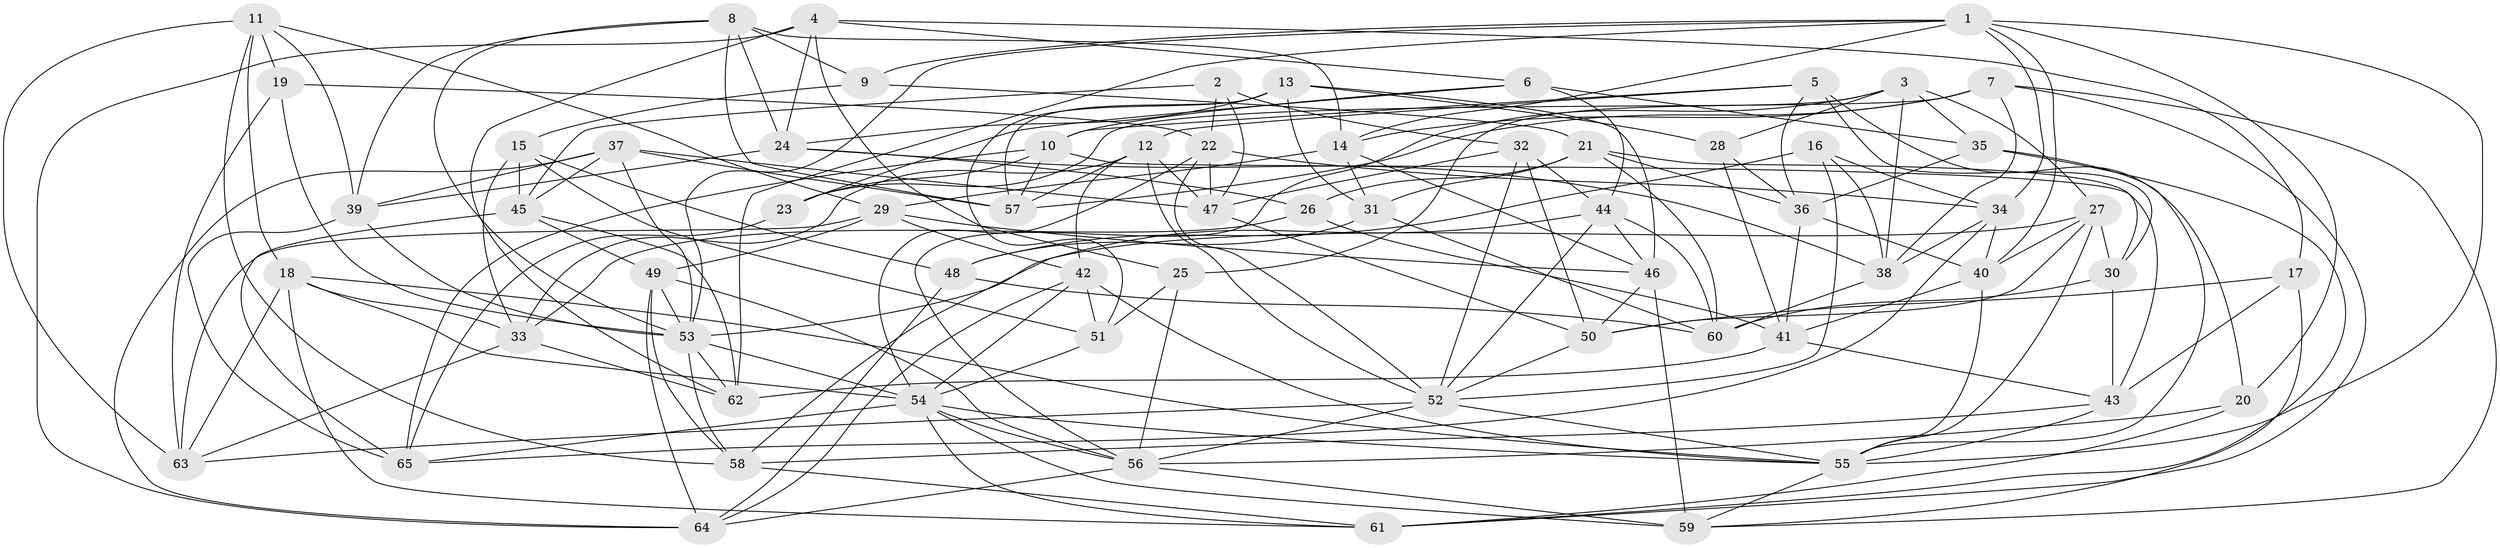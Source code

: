 // original degree distribution, {4: 1.0}
// Generated by graph-tools (version 1.1) at 2025/26/03/09/25 03:26:55]
// undirected, 65 vertices, 190 edges
graph export_dot {
graph [start="1"]
  node [color=gray90,style=filled];
  1;
  2;
  3;
  4;
  5;
  6;
  7;
  8;
  9;
  10;
  11;
  12;
  13;
  14;
  15;
  16;
  17;
  18;
  19;
  20;
  21;
  22;
  23;
  24;
  25;
  26;
  27;
  28;
  29;
  30;
  31;
  32;
  33;
  34;
  35;
  36;
  37;
  38;
  39;
  40;
  41;
  42;
  43;
  44;
  45;
  46;
  47;
  48;
  49;
  50;
  51;
  52;
  53;
  54;
  55;
  56;
  57;
  58;
  59;
  60;
  61;
  62;
  63;
  64;
  65;
  1 -- 9 [weight=1.0];
  1 -- 14 [weight=1.0];
  1 -- 20 [weight=1.0];
  1 -- 34 [weight=1.0];
  1 -- 40 [weight=1.0];
  1 -- 53 [weight=1.0];
  1 -- 55 [weight=1.0];
  1 -- 62 [weight=1.0];
  2 -- 22 [weight=1.0];
  2 -- 32 [weight=1.0];
  2 -- 45 [weight=1.0];
  2 -- 47 [weight=1.0];
  3 -- 25 [weight=1.0];
  3 -- 27 [weight=1.0];
  3 -- 28 [weight=1.0];
  3 -- 35 [weight=1.0];
  3 -- 38 [weight=1.0];
  3 -- 56 [weight=1.0];
  4 -- 6 [weight=1.0];
  4 -- 17 [weight=1.0];
  4 -- 24 [weight=1.0];
  4 -- 25 [weight=1.0];
  4 -- 62 [weight=1.0];
  4 -- 64 [weight=1.0];
  5 -- 10 [weight=1.0];
  5 -- 12 [weight=1.0];
  5 -- 20 [weight=1.0];
  5 -- 30 [weight=2.0];
  5 -- 36 [weight=1.0];
  6 -- 10 [weight=1.0];
  6 -- 23 [weight=1.0];
  6 -- 35 [weight=2.0];
  6 -- 44 [weight=1.0];
  7 -- 14 [weight=1.0];
  7 -- 23 [weight=1.0];
  7 -- 38 [weight=1.0];
  7 -- 57 [weight=1.0];
  7 -- 59 [weight=1.0];
  7 -- 61 [weight=1.0];
  8 -- 9 [weight=1.0];
  8 -- 14 [weight=1.0];
  8 -- 24 [weight=1.0];
  8 -- 39 [weight=1.0];
  8 -- 53 [weight=1.0];
  8 -- 57 [weight=1.0];
  9 -- 15 [weight=1.0];
  9 -- 21 [weight=1.0];
  10 -- 23 [weight=1.0];
  10 -- 43 [weight=1.0];
  10 -- 57 [weight=1.0];
  10 -- 65 [weight=1.0];
  11 -- 18 [weight=1.0];
  11 -- 19 [weight=1.0];
  11 -- 29 [weight=1.0];
  11 -- 39 [weight=1.0];
  11 -- 58 [weight=1.0];
  11 -- 63 [weight=1.0];
  12 -- 33 [weight=1.0];
  12 -- 42 [weight=1.0];
  12 -- 47 [weight=1.0];
  12 -- 52 [weight=1.0];
  12 -- 57 [weight=1.0];
  13 -- 24 [weight=1.0];
  13 -- 28 [weight=1.0];
  13 -- 31 [weight=1.0];
  13 -- 46 [weight=1.0];
  13 -- 51 [weight=1.0];
  13 -- 57 [weight=1.0];
  14 -- 29 [weight=1.0];
  14 -- 31 [weight=1.0];
  14 -- 46 [weight=1.0];
  15 -- 33 [weight=1.0];
  15 -- 45 [weight=1.0];
  15 -- 48 [weight=1.0];
  15 -- 51 [weight=2.0];
  16 -- 34 [weight=1.0];
  16 -- 38 [weight=1.0];
  16 -- 48 [weight=1.0];
  16 -- 52 [weight=1.0];
  17 -- 43 [weight=1.0];
  17 -- 50 [weight=1.0];
  17 -- 59 [weight=1.0];
  18 -- 33 [weight=1.0];
  18 -- 54 [weight=1.0];
  18 -- 55 [weight=1.0];
  18 -- 61 [weight=1.0];
  18 -- 63 [weight=1.0];
  19 -- 22 [weight=1.0];
  19 -- 53 [weight=1.0];
  19 -- 63 [weight=1.0];
  20 -- 56 [weight=1.0];
  20 -- 61 [weight=1.0];
  21 -- 26 [weight=1.0];
  21 -- 30 [weight=1.0];
  21 -- 31 [weight=1.0];
  21 -- 36 [weight=1.0];
  21 -- 60 [weight=1.0];
  22 -- 34 [weight=1.0];
  22 -- 47 [weight=1.0];
  22 -- 52 [weight=1.0];
  22 -- 54 [weight=1.0];
  23 -- 65 [weight=1.0];
  24 -- 26 [weight=1.0];
  24 -- 38 [weight=1.0];
  24 -- 39 [weight=1.0];
  25 -- 51 [weight=1.0];
  25 -- 56 [weight=1.0];
  26 -- 33 [weight=1.0];
  26 -- 41 [weight=1.0];
  27 -- 30 [weight=1.0];
  27 -- 40 [weight=1.0];
  27 -- 50 [weight=1.0];
  27 -- 53 [weight=1.0];
  27 -- 55 [weight=1.0];
  28 -- 36 [weight=1.0];
  28 -- 41 [weight=1.0];
  29 -- 42 [weight=1.0];
  29 -- 46 [weight=1.0];
  29 -- 49 [weight=1.0];
  29 -- 63 [weight=1.0];
  30 -- 43 [weight=1.0];
  30 -- 60 [weight=1.0];
  31 -- 48 [weight=2.0];
  31 -- 60 [weight=1.0];
  32 -- 44 [weight=1.0];
  32 -- 47 [weight=1.0];
  32 -- 50 [weight=1.0];
  32 -- 52 [weight=2.0];
  33 -- 62 [weight=1.0];
  33 -- 63 [weight=1.0];
  34 -- 38 [weight=1.0];
  34 -- 40 [weight=1.0];
  34 -- 65 [weight=1.0];
  35 -- 36 [weight=1.0];
  35 -- 55 [weight=1.0];
  35 -- 61 [weight=1.0];
  36 -- 40 [weight=1.0];
  36 -- 41 [weight=1.0];
  37 -- 39 [weight=1.0];
  37 -- 45 [weight=1.0];
  37 -- 47 [weight=1.0];
  37 -- 53 [weight=1.0];
  37 -- 57 [weight=1.0];
  37 -- 64 [weight=1.0];
  38 -- 60 [weight=1.0];
  39 -- 53 [weight=1.0];
  39 -- 65 [weight=1.0];
  40 -- 41 [weight=1.0];
  40 -- 55 [weight=1.0];
  41 -- 43 [weight=1.0];
  41 -- 62 [weight=1.0];
  42 -- 51 [weight=1.0];
  42 -- 54 [weight=1.0];
  42 -- 55 [weight=1.0];
  42 -- 64 [weight=1.0];
  43 -- 55 [weight=1.0];
  43 -- 58 [weight=1.0];
  44 -- 46 [weight=1.0];
  44 -- 52 [weight=1.0];
  44 -- 58 [weight=1.0];
  44 -- 60 [weight=1.0];
  45 -- 49 [weight=1.0];
  45 -- 62 [weight=1.0];
  45 -- 65 [weight=1.0];
  46 -- 50 [weight=1.0];
  46 -- 59 [weight=1.0];
  47 -- 50 [weight=1.0];
  48 -- 60 [weight=1.0];
  48 -- 64 [weight=1.0];
  49 -- 53 [weight=1.0];
  49 -- 56 [weight=1.0];
  49 -- 58 [weight=1.0];
  49 -- 64 [weight=1.0];
  50 -- 52 [weight=1.0];
  51 -- 54 [weight=1.0];
  52 -- 55 [weight=1.0];
  52 -- 56 [weight=1.0];
  52 -- 63 [weight=1.0];
  53 -- 54 [weight=1.0];
  53 -- 58 [weight=1.0];
  53 -- 62 [weight=1.0];
  54 -- 55 [weight=1.0];
  54 -- 56 [weight=1.0];
  54 -- 59 [weight=1.0];
  54 -- 61 [weight=1.0];
  54 -- 65 [weight=1.0];
  55 -- 59 [weight=1.0];
  56 -- 59 [weight=1.0];
  56 -- 64 [weight=1.0];
  58 -- 61 [weight=1.0];
}
